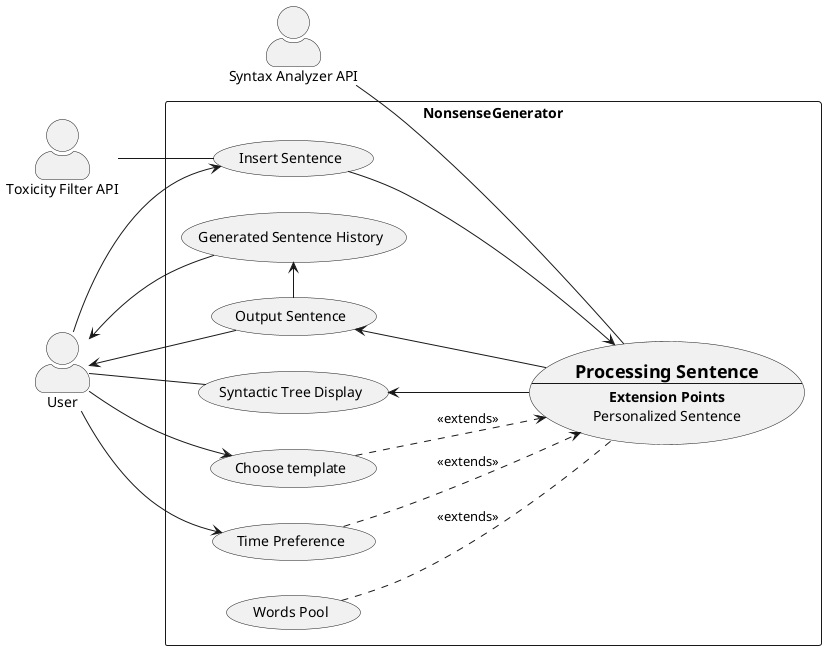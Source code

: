 @startuml
left to right direction
skinparam actorStyle awesome

:Toxicity Filter API:
:Syntax Analyzer API:

rectangle NonsenseGenerator{
  (Insert Sentence)
  (Generated Sentence History)
  (Time Preference)
  (Choose template)
  (Output Sentence)
  (Syntactic Tree Display)
  (Words Pool)
  (PrS) as "=Processing Sentence\n--\n**Extension Points**\nPersonalized Sentence"

}
:User:
User --> (Insert Sentence)
User <-- (Generated Sentence History)
User --> (Time Preference)
User --> (Choose template)
User <-- (Output Sentence)
User -- (Syntactic Tree Display)

(Output Sentence) -left-> (Generated Sentence History)


(PrS) <-up- (Insert Sentence)
(PrS) -up-> (Output Sentence)
(PrS) <.up. (Time Preference) : <<extends>>
(PrS) <.up. (Choose template) : <<extends>>
(PrS) -up-> (Syntactic Tree Display)

(Words Pool) .. (PrS) : <<extends>>

(Toxicity Filter API) -- (Insert Sentence)
(Syntax Analyzer API) -- (PrS)


@enduml